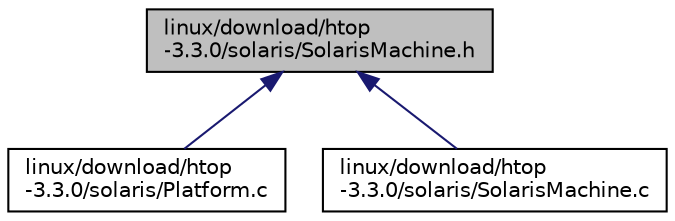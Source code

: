 digraph "linux/download/htop-3.3.0/solaris/SolarisMachine.h"
{
  edge [fontname="Helvetica",fontsize="10",labelfontname="Helvetica",labelfontsize="10"];
  node [fontname="Helvetica",fontsize="10",shape=record];
  Node14 [label="linux/download/htop\l-3.3.0/solaris/SolarisMachine.h",height=0.2,width=0.4,color="black", fillcolor="grey75", style="filled", fontcolor="black"];
  Node14 -> Node15 [dir="back",color="midnightblue",fontsize="10",style="solid"];
  Node15 [label="linux/download/htop\l-3.3.0/solaris/Platform.c",height=0.2,width=0.4,color="black", fillcolor="white", style="filled",URL="$solaris_2Platform_8c.html"];
  Node14 -> Node16 [dir="back",color="midnightblue",fontsize="10",style="solid"];
  Node16 [label="linux/download/htop\l-3.3.0/solaris/SolarisMachine.c",height=0.2,width=0.4,color="black", fillcolor="white", style="filled",URL="$SolarisMachine_8c.html"];
}
